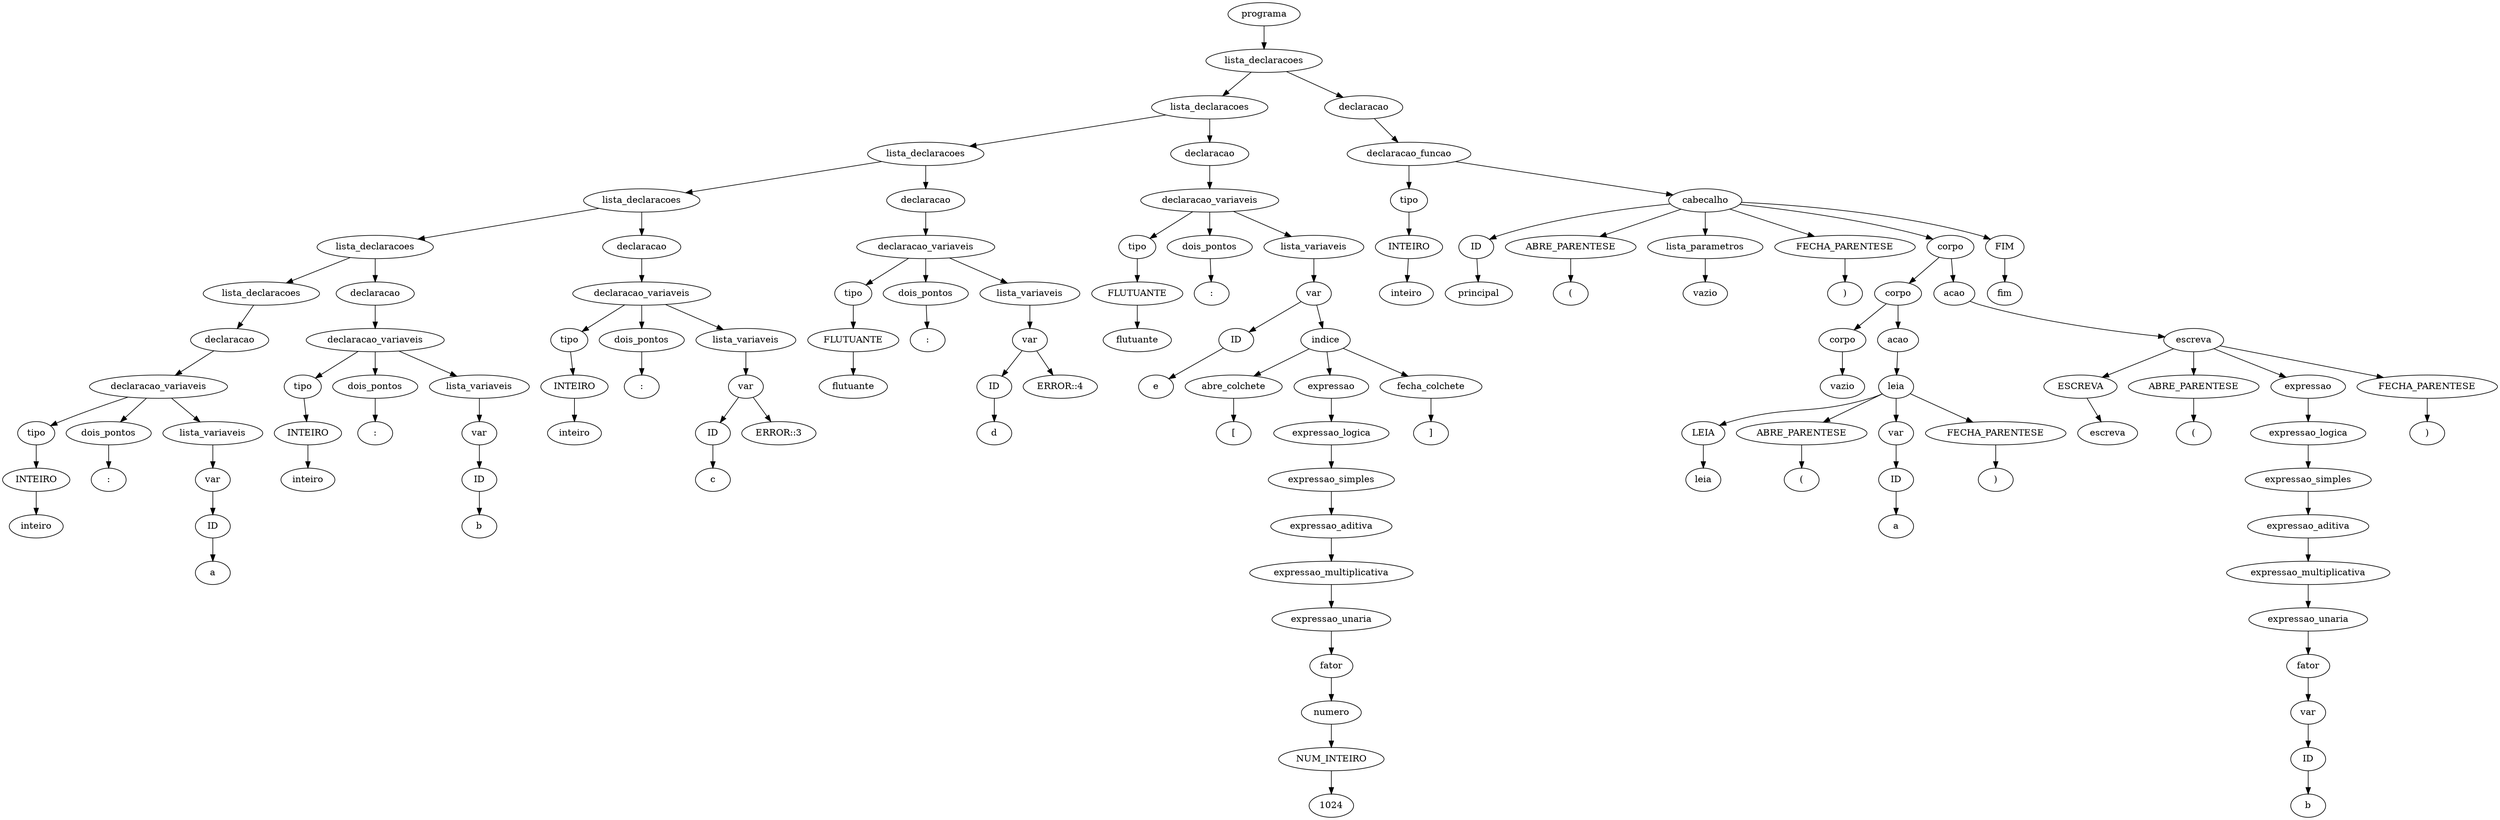 digraph tree {
    "0x7f774ec602b0" [label="programa"];
    "0x7f774ec60d90" [label="lista_declaracoes"];
    "0x7f774ec60b80" [label="lista_declaracoes"];
    "0x7f774ec59eb0" [label="lista_declaracoes"];
    "0x7f774ec59b50" [label="lista_declaracoes"];
    "0x7f774ec59bb0" [label="lista_declaracoes"];
    "0x7f774ed02e20" [label="lista_declaracoes"];
    "0x7f774ec65b20" [label="declaracao"];
    "0x7f774ec59af0" [label="declaracao_variaveis"];
    "0x7f774ed02cd0" [label="tipo"];
    "0x7f774ed02160" [label="INTEIRO"];
    "0x7f774ec59ac0" [label="inteiro"];
    "0x7f774ed02df0" [label="dois_pontos"];
    "0x7f774ec59d90" [label=":"];
    "0x7f774ec59c70" [label="lista_variaveis"];
    "0x7f774ec65190" [label="var"];
    "0x7f774ed02190" [label="ID"];
    "0x7f774ec59a60" [label="a"];
    "0x7f774ec59a90" [label="declaracao"];
    "0x7f774ec59e20" [label="declaracao_variaveis"];
    "0x7f774ec59c40" [label="tipo"];
    "0x7f774ec59c10" [label="INTEIRO"];
    "0x7f774ec59be0" [label="inteiro"];
    "0x7f774ec59ee0" [label="dois_pontos"];
    "0x7f774ec59f10" [label=":"];
    "0x7f774ec59b80" [label="lista_variaveis"];
    "0x7f774ec59a30" [label="var"];
    "0x7f774ec59ca0" [label="ID"];
    "0x7f774ec59dc0" [label="b"];
    "0x7f774ec59f40" [label="declaracao"];
    "0x7f774ec600d0" [label="declaracao_variaveis"];
    "0x7f774ed023a0" [label="tipo"];
    "0x7f774ed021c0" [label="INTEIRO"];
    "0x7f774ec59f70" [label="inteiro"];
    "0x7f774ec60190" [label="dois_pontos"];
    "0x7f774ec601c0" [label=":"];
    "0x7f774ec59e50" [label="lista_variaveis"];
    "0x7f774ec59fd0" [label="var"];
    "0x7f774ec59fa0" [label="ID"];
    "0x7f774ec60040" [label="c"];
    "0x7f774ec59df0" [label="ERROR::3"];
    "0x7f774ec59e80" [label="declaracao"];
    "0x7f774ec600a0" [label="declaracao_variaveis"];
    "0x7f774ec59d00" [label="tipo"];
    "0x7f774ec59cd0" [label="FLUTUANTE"];
    "0x7f774ec60220" [label="flutuante"];
    "0x7f774ec60070" [label="dois_pontos"];
    "0x7f774ec604c0" [label=":"];
    "0x7f774ec60130" [label="lista_variaveis"];
    "0x7f774ec606d0" [label="var"];
    "0x7f774ec604f0" [label="ID"];
    "0x7f774ec60520" [label="d"];
    "0x7f774ec60280" [label="ERROR::4"];
    "0x7f774ec60340" [label="declaracao"];
    "0x7f774ec60a30" [label="declaracao_variaveis"];
    "0x7f774ec59d30" [label="tipo"];
    "0x7f774ec60370" [label="FLUTUANTE"];
    "0x7f774ec60550" [label="flutuante"];
    "0x7f774ec608b0" [label="dois_pontos"];
    "0x7f774ec60bb0" [label=":"];
    "0x7f774ec60760" [label="lista_variaveis"];
    "0x7f774ec607c0" [label="var"];
    "0x7f774ec607f0" [label="ID"];
    "0x7f774ec60a00" [label="e"];
    "0x7f774ec609d0" [label="indice"];
    "0x7f774ec60a90" [label="abre_colchete"];
    "0x7f774ec60af0" [label="["];
    "0x7f774ec609a0" [label="expressao"];
    "0x7f774ec60970" [label="expressao_logica"];
    "0x7f774ec60940" [label="expressao_simples"];
    "0x7f774ec60850" [label="expressao_aditiva"];
    "0x7f774ec60910" [label="expressao_multiplicativa"];
    "0x7f774ec60730" [label="expressao_unaria"];
    "0x7f774ec60820" [label="fator"];
    "0x7f774ec60700" [label="numero"];
    "0x7f774ec60640" [label="NUM_INTEIRO"];
    "0x7f774ec608e0" [label="1024"];
    "0x7f774ec60b20" [label="fecha_colchete"];
    "0x7f774ec60b50" [label="]"];
    "0x7f774ec60be0" [label="declaracao"];
    "0x7f774ec60790" [label="declaracao_funcao"];
    "0x7f774ec59b20" [label="tipo"];
    "0x7f774ec60c10" [label="INTEIRO"];
    "0x7f774ec60880" [label="inteiro"];
    "0x7f774ebac580" [label="cabecalho"];
    "0x7f774ebac400" [label="ID"];
    "0x7f774ebac370" [label="principal"];
    "0x7f774ebac0a0" [label="ABRE_PARENTESE"];
    "0x7f774ebac220" [label="("];
    "0x7f774ec60d30" [label="lista_parametros"];
    "0x7f774ec60ac0" [label="vazio"];
    "0x7f774ebac5b0" [label="FECHA_PARENTESE"];
    "0x7f774ebac5e0" [label=")"];
    "0x7f774ebac3a0" [label="corpo"];
    "0x7f774ec60e80" [label="corpo"];
    "0x7f774ec60e20" [label="corpo"];
    "0x7f774ec60c40" [label="vazio"];
    "0x7f774ec60df0" [label="acao"];
    "0x7f774ec60ee0" [label="leia"];
    "0x7f774ec60f10" [label="LEIA"];
    "0x7f774ebac100" [label="leia"];
    "0x7f774ebac130" [label="ABRE_PARENTESE"];
    "0x7f774ebac160" [label="("];
    "0x7f774ec60d60" [label="var"];
    "0x7f774ec60fa0" [label="ID"];
    "0x7f774ec60fd0" [label="a"];
    "0x7f774ebac190" [label="FECHA_PARENTESE"];
    "0x7f774ebac1c0" [label=")"];
    "0x7f774ec60e50" [label="acao"];
    "0x7f774ebac340" [label="escreva"];
    "0x7f774ebac460" [label="ESCREVA"];
    "0x7f774ebac490" [label="escreva"];
    "0x7f774ebac4c0" [label="ABRE_PARENTESE"];
    "0x7f774ebac4f0" [label="("];
    "0x7f774ebac310" [label="expressao"];
    "0x7f774ebac2e0" [label="expressao_logica"];
    "0x7f774ebac2b0" [label="expressao_simples"];
    "0x7f774ebac040" [label="expressao_aditiva"];
    "0x7f774ebac280" [label="expressao_multiplicativa"];
    "0x7f774ec60eb0" [label="expressao_unaria"];
    "0x7f774ec60f70" [label="fator"];
    "0x7f774ec60dc0" [label="var"];
    "0x7f774ebac1f0" [label="ID"];
    "0x7f774ebac250" [label="b"];
    "0x7f774ebac520" [label="FECHA_PARENTESE"];
    "0x7f774ebac550" [label=")"];
    "0x7f774ebac610" [label="FIM"];
    "0x7f774ebac640" [label="fim"];
    "0x7f774ec602b0" -> "0x7f774ec60d90";
    "0x7f774ec60d90" -> "0x7f774ec60b80";
    "0x7f774ec60d90" -> "0x7f774ec60be0";
    "0x7f774ec60b80" -> "0x7f774ec59eb0";
    "0x7f774ec60b80" -> "0x7f774ec60340";
    "0x7f774ec59eb0" -> "0x7f774ec59b50";
    "0x7f774ec59eb0" -> "0x7f774ec59e80";
    "0x7f774ec59b50" -> "0x7f774ec59bb0";
    "0x7f774ec59b50" -> "0x7f774ec59f40";
    "0x7f774ec59bb0" -> "0x7f774ed02e20";
    "0x7f774ec59bb0" -> "0x7f774ec59a90";
    "0x7f774ed02e20" -> "0x7f774ec65b20";
    "0x7f774ec65b20" -> "0x7f774ec59af0";
    "0x7f774ec59af0" -> "0x7f774ed02cd0";
    "0x7f774ec59af0" -> "0x7f774ed02df0";
    "0x7f774ec59af0" -> "0x7f774ec59c70";
    "0x7f774ed02cd0" -> "0x7f774ed02160";
    "0x7f774ed02160" -> "0x7f774ec59ac0";
    "0x7f774ed02df0" -> "0x7f774ec59d90";
    "0x7f774ec59c70" -> "0x7f774ec65190";
    "0x7f774ec65190" -> "0x7f774ed02190";
    "0x7f774ed02190" -> "0x7f774ec59a60";
    "0x7f774ec59a90" -> "0x7f774ec59e20";
    "0x7f774ec59e20" -> "0x7f774ec59c40";
    "0x7f774ec59e20" -> "0x7f774ec59ee0";
    "0x7f774ec59e20" -> "0x7f774ec59b80";
    "0x7f774ec59c40" -> "0x7f774ec59c10";
    "0x7f774ec59c10" -> "0x7f774ec59be0";
    "0x7f774ec59ee0" -> "0x7f774ec59f10";
    "0x7f774ec59b80" -> "0x7f774ec59a30";
    "0x7f774ec59a30" -> "0x7f774ec59ca0";
    "0x7f774ec59ca0" -> "0x7f774ec59dc0";
    "0x7f774ec59f40" -> "0x7f774ec600d0";
    "0x7f774ec600d0" -> "0x7f774ed023a0";
    "0x7f774ec600d0" -> "0x7f774ec60190";
    "0x7f774ec600d0" -> "0x7f774ec59e50";
    "0x7f774ed023a0" -> "0x7f774ed021c0";
    "0x7f774ed021c0" -> "0x7f774ec59f70";
    "0x7f774ec60190" -> "0x7f774ec601c0";
    "0x7f774ec59e50" -> "0x7f774ec59fd0";
    "0x7f774ec59fd0" -> "0x7f774ec59fa0";
    "0x7f774ec59fd0" -> "0x7f774ec59df0";
    "0x7f774ec59fa0" -> "0x7f774ec60040";
    "0x7f774ec59e80" -> "0x7f774ec600a0";
    "0x7f774ec600a0" -> "0x7f774ec59d00";
    "0x7f774ec600a0" -> "0x7f774ec60070";
    "0x7f774ec600a0" -> "0x7f774ec60130";
    "0x7f774ec59d00" -> "0x7f774ec59cd0";
    "0x7f774ec59cd0" -> "0x7f774ec60220";
    "0x7f774ec60070" -> "0x7f774ec604c0";
    "0x7f774ec60130" -> "0x7f774ec606d0";
    "0x7f774ec606d0" -> "0x7f774ec604f0";
    "0x7f774ec606d0" -> "0x7f774ec60280";
    "0x7f774ec604f0" -> "0x7f774ec60520";
    "0x7f774ec60340" -> "0x7f774ec60a30";
    "0x7f774ec60a30" -> "0x7f774ec59d30";
    "0x7f774ec60a30" -> "0x7f774ec608b0";
    "0x7f774ec60a30" -> "0x7f774ec60760";
    "0x7f774ec59d30" -> "0x7f774ec60370";
    "0x7f774ec60370" -> "0x7f774ec60550";
    "0x7f774ec608b0" -> "0x7f774ec60bb0";
    "0x7f774ec60760" -> "0x7f774ec607c0";
    "0x7f774ec607c0" -> "0x7f774ec607f0";
    "0x7f774ec607c0" -> "0x7f774ec609d0";
    "0x7f774ec607f0" -> "0x7f774ec60a00";
    "0x7f774ec609d0" -> "0x7f774ec60a90";
    "0x7f774ec609d0" -> "0x7f774ec609a0";
    "0x7f774ec609d0" -> "0x7f774ec60b20";
    "0x7f774ec60a90" -> "0x7f774ec60af0";
    "0x7f774ec609a0" -> "0x7f774ec60970";
    "0x7f774ec60970" -> "0x7f774ec60940";
    "0x7f774ec60940" -> "0x7f774ec60850";
    "0x7f774ec60850" -> "0x7f774ec60910";
    "0x7f774ec60910" -> "0x7f774ec60730";
    "0x7f774ec60730" -> "0x7f774ec60820";
    "0x7f774ec60820" -> "0x7f774ec60700";
    "0x7f774ec60700" -> "0x7f774ec60640";
    "0x7f774ec60640" -> "0x7f774ec608e0";
    "0x7f774ec60b20" -> "0x7f774ec60b50";
    "0x7f774ec60be0" -> "0x7f774ec60790";
    "0x7f774ec60790" -> "0x7f774ec59b20";
    "0x7f774ec60790" -> "0x7f774ebac580";
    "0x7f774ec59b20" -> "0x7f774ec60c10";
    "0x7f774ec60c10" -> "0x7f774ec60880";
    "0x7f774ebac580" -> "0x7f774ebac400";
    "0x7f774ebac580" -> "0x7f774ebac0a0";
    "0x7f774ebac580" -> "0x7f774ec60d30";
    "0x7f774ebac580" -> "0x7f774ebac5b0";
    "0x7f774ebac580" -> "0x7f774ebac3a0";
    "0x7f774ebac580" -> "0x7f774ebac610";
    "0x7f774ebac400" -> "0x7f774ebac370";
    "0x7f774ebac0a0" -> "0x7f774ebac220";
    "0x7f774ec60d30" -> "0x7f774ec60ac0";
    "0x7f774ebac5b0" -> "0x7f774ebac5e0";
    "0x7f774ebac3a0" -> "0x7f774ec60e80";
    "0x7f774ebac3a0" -> "0x7f774ec60e50";
    "0x7f774ec60e80" -> "0x7f774ec60e20";
    "0x7f774ec60e80" -> "0x7f774ec60df0";
    "0x7f774ec60e20" -> "0x7f774ec60c40";
    "0x7f774ec60df0" -> "0x7f774ec60ee0";
    "0x7f774ec60ee0" -> "0x7f774ec60f10";
    "0x7f774ec60ee0" -> "0x7f774ebac130";
    "0x7f774ec60ee0" -> "0x7f774ec60d60";
    "0x7f774ec60ee0" -> "0x7f774ebac190";
    "0x7f774ec60f10" -> "0x7f774ebac100";
    "0x7f774ebac130" -> "0x7f774ebac160";
    "0x7f774ec60d60" -> "0x7f774ec60fa0";
    "0x7f774ec60fa0" -> "0x7f774ec60fd0";
    "0x7f774ebac190" -> "0x7f774ebac1c0";
    "0x7f774ec60e50" -> "0x7f774ebac340";
    "0x7f774ebac340" -> "0x7f774ebac460";
    "0x7f774ebac340" -> "0x7f774ebac4c0";
    "0x7f774ebac340" -> "0x7f774ebac310";
    "0x7f774ebac340" -> "0x7f774ebac520";
    "0x7f774ebac460" -> "0x7f774ebac490";
    "0x7f774ebac4c0" -> "0x7f774ebac4f0";
    "0x7f774ebac310" -> "0x7f774ebac2e0";
    "0x7f774ebac2e0" -> "0x7f774ebac2b0";
    "0x7f774ebac2b0" -> "0x7f774ebac040";
    "0x7f774ebac040" -> "0x7f774ebac280";
    "0x7f774ebac280" -> "0x7f774ec60eb0";
    "0x7f774ec60eb0" -> "0x7f774ec60f70";
    "0x7f774ec60f70" -> "0x7f774ec60dc0";
    "0x7f774ec60dc0" -> "0x7f774ebac1f0";
    "0x7f774ebac1f0" -> "0x7f774ebac250";
    "0x7f774ebac520" -> "0x7f774ebac550";
    "0x7f774ebac610" -> "0x7f774ebac640";
}
